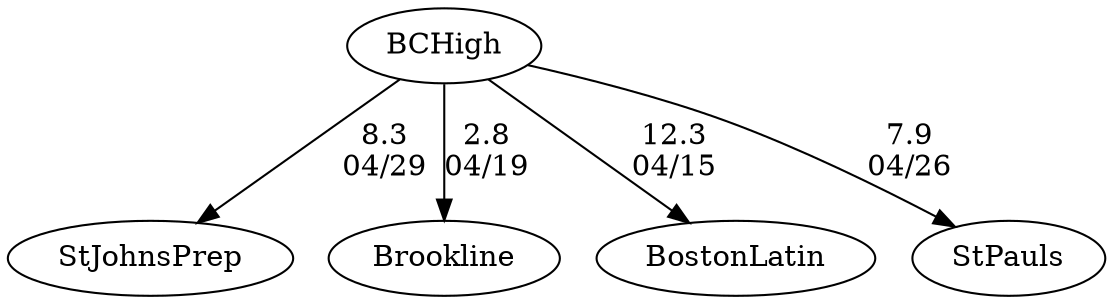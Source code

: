 digraph boys2eightsBCHigh {StJohnsPrep [URL="boys2eightsBCHighStJohnsPrep.html"];Brookline [URL="boys2eightsBCHighBrookline.html"];BostonLatin [URL="boys2eightsBCHighBostonLatin.html"];StPauls [URL="boys2eightsBCHighStPauls.html"];BCHigh [URL="boys2eightsBCHighBCHigh.html"];BCHigh -> Brookline[label="2.8
04/19", weight="98", tooltip="NEIRA Boys Eights,Brookline vs. BC High			
Distance: 1250 Conditions: Blustery conditions, 12-15mph crosswind Comments: Challenging conditions to align boats, as the 3V and 2V races started below the line; times should be compared between races. Lower/novice crews raced in fours. Thanks to Brookline for a spirited morning of racing on the windy Charles!
None", URL="http://www.row2k.com/results/resultspage.cfm?UID=57012D86F8D9018705A9C77CE7885D58&cat=1", random="random"]; 
BCHigh -> BostonLatin[label="12.3
04/15", weight="88", tooltip="NEIRA Boys Eights,Boston Latin vs. Boston College High School			
Distance: 1250 m Conditions: Flat water, 3-5mph wind Comments: 3V raced in fours. Thanks to Boston Latin for some great racing!
None", URL="http://www.row2k.com/results/resultspage.cfm?UID=8B3E6AE7D490430B7EF089F091569178&cat=1", random="random"]; 
BCHigh -> StJohnsPrep[label="8.3
04/29", weight="92", tooltip="NEIRA Boys Eights,St. John's Prep vs. BC High			
Distance: 1250 Conditions: Flat water, slight headwind. Comments: The 4V race started downstream of the start. Thank you to St. John's Prep and Coach Broderick for making the trip and the great racing, especially in the 1V race which came right down to the wire.
None", URL="http://www.row2k.com/results/resultspage.cfm?UID=B5147A15402A02BEBABC90382120769C&cat=1", random="random"]; 
BCHigh -> StPauls[label="7.9
04/26", weight="93", tooltip="NEIRA Boys Eights,St. Paul's vs BC High, Belmont Hill			
Distance: 1250 m Conditions: Cross/headwind ~10mph Comments: Crews in the 2V, 3V, and 4V races started slightly past the line. Belmont Hill and BC High lower boats raced in eights. Thank you to St. Paul's for making the trip: a great afternoon of racing!
None", URL="http://www.row2k.com/results/resultspage.cfm?UID=142B4941939634305C63425CF5FF798E&cat=1", random="random"]}